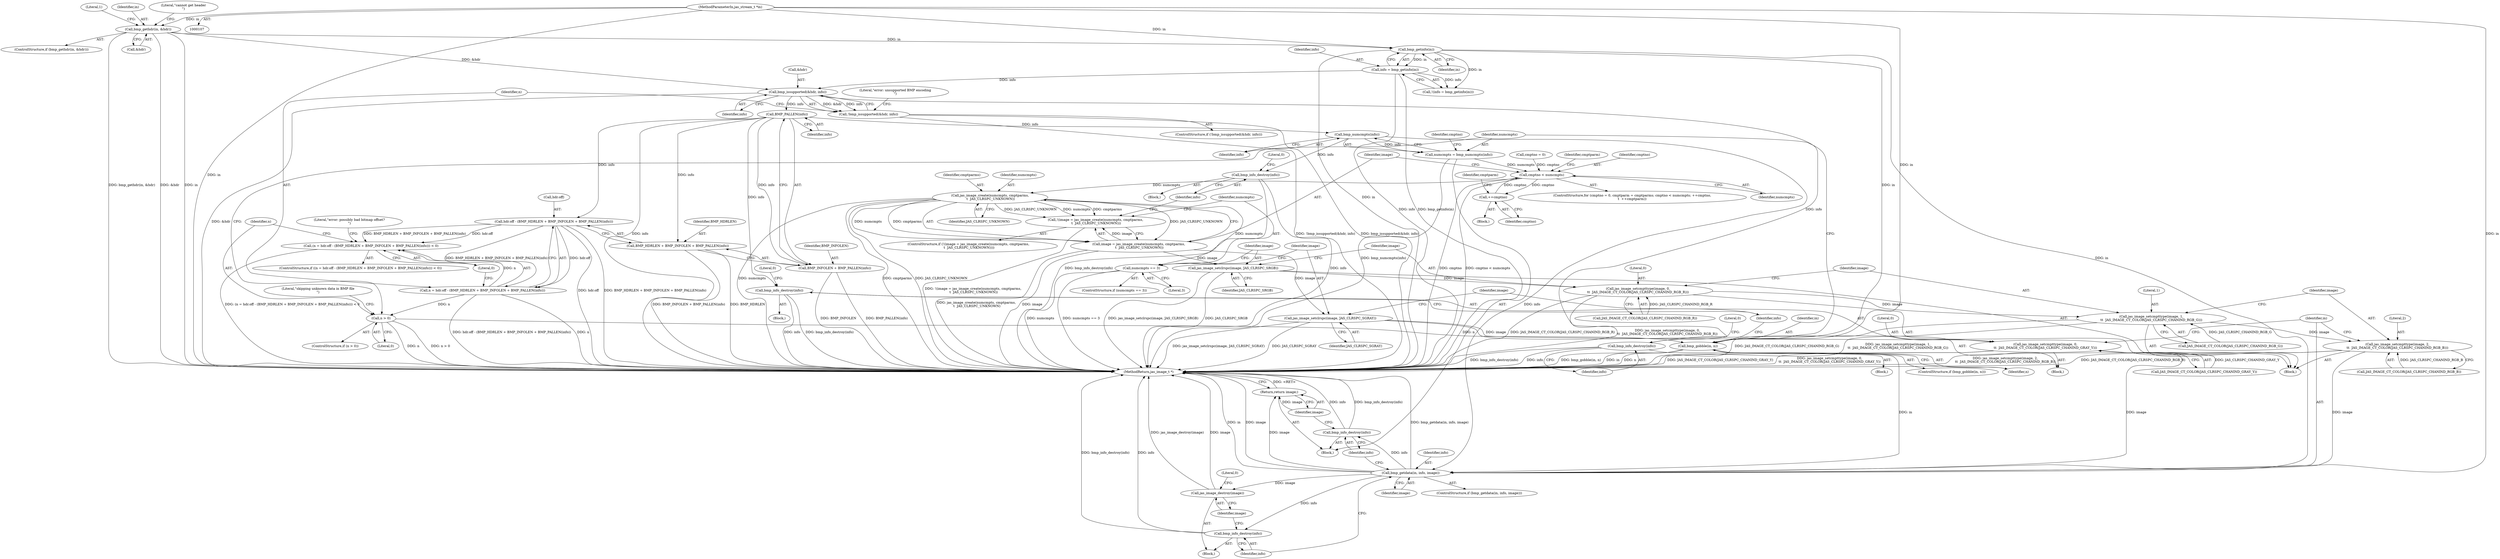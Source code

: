 digraph "1_jasper_5d66894d2313e3f3469f19066e149e08ff076698_0@pointer" {
"1000219" [label="(Call,bmp_issupported(&hdr, info))"];
"1000127" [label="(Call,bmp_gethdr(in, &hdr))"];
"1000108" [label="(MethodParameterIn,jas_stream_t *in)"];
"1000161" [label="(Call,info = bmp_getinfo(in))"];
"1000163" [label="(Call,bmp_getinfo(in))"];
"1000218" [label="(Call,!bmp_issupported(&hdr, info))"];
"1000226" [label="(Call,bmp_info_destroy(info))"];
"1000242" [label="(Call,BMP_PALLEN(info))"];
"1000234" [label="(Call,hdr.off - (BMP_HDRLEN + BMP_INFOLEN + BMP_PALLEN(info)))"];
"1000231" [label="(Call,(n = hdr.off - (BMP_HDRLEN + BMP_INFOLEN + BMP_PALLEN(info))) < 0)"];
"1000232" [label="(Call,n = hdr.off - (BMP_HDRLEN + BMP_INFOLEN + BMP_PALLEN(info)))"];
"1000251" [label="(Call,n > 0)"];
"1000258" [label="(Call,bmp_gobble(in, n))"];
"1000378" [label="(Call,bmp_getdata(in, info, image))"];
"1000383" [label="(Call,bmp_info_destroy(info))"];
"1000385" [label="(Call,jas_image_destroy(image))"];
"1000389" [label="(Call,bmp_info_destroy(info))"];
"1000391" [label="(Return,return image;)"];
"1000238" [label="(Call,BMP_HDRLEN + BMP_INFOLEN + BMP_PALLEN(info))"];
"1000240" [label="(Call,BMP_INFOLEN + BMP_PALLEN(info))"];
"1000262" [label="(Call,bmp_info_destroy(info))"];
"1000268" [label="(Call,bmp_numcmpts(info))"];
"1000266" [label="(Call,numcmpts = bmp_numcmpts(info))"];
"1000278" [label="(Call,cmptno < numcmpts)"];
"1000282" [label="(Call,++cmptno)"];
"1000335" [label="(Call,jas_image_create(numcmpts, cmptparms,\n \t  JAS_CLRSPC_UNKNOWN))"];
"1000332" [label="(Call,!(image = jas_image_create(numcmpts, cmptparms,\n \t  JAS_CLRSPC_UNKNOWN)))"];
"1000333" [label="(Call,image = jas_image_create(numcmpts, cmptparms,\n \t  JAS_CLRSPC_UNKNOWN))"];
"1000349" [label="(Call,jas_image_setclrspc(image, JAS_CLRSPC_SRGB))"];
"1000352" [label="(Call,jas_image_setcmpttype(image, 0,\n\t\t  JAS_IMAGE_CT_COLOR(JAS_CLRSPC_CHANIND_RGB_R)))"];
"1000357" [label="(Call,jas_image_setcmpttype(image, 1,\n\t\t  JAS_IMAGE_CT_COLOR(JAS_CLRSPC_CHANIND_RGB_G)))"];
"1000362" [label="(Call,jas_image_setcmpttype(image, 2,\n\t\t  JAS_IMAGE_CT_COLOR(JAS_CLRSPC_CHANIND_RGB_B)))"];
"1000369" [label="(Call,jas_image_setclrspc(image, JAS_CLRSPC_SGRAY))"];
"1000372" [label="(Call,jas_image_setcmpttype(image, 0,\n\t\t  JAS_IMAGE_CT_COLOR(JAS_CLRSPC_CHANIND_GRAY_Y)))"];
"1000345" [label="(Call,numcmpts == 3)"];
"1000340" [label="(Call,bmp_info_destroy(info))"];
"1000379" [label="(Identifier,in)"];
"1000360" [label="(Call,JAS_IMAGE_CT_COLOR(JAS_CLRSPC_CHANIND_RGB_G))"];
"1000339" [label="(Block,)"];
"1000242" [label="(Call,BMP_PALLEN(info))"];
"1000386" [label="(Identifier,image)"];
"1000333" [label="(Call,image = jas_image_create(numcmpts, cmptparms,\n \t  JAS_CLRSPC_UNKNOWN))"];
"1000332" [label="(Call,!(image = jas_image_create(numcmpts, cmptparms,\n \t  JAS_CLRSPC_UNKNOWN)))"];
"1000335" [label="(Call,jas_image_create(numcmpts, cmptparms,\n \t  JAS_CLRSPC_UNKNOWN))"];
"1000285" [label="(Identifier,cmptparm)"];
"1000265" [label="(Literal,0)"];
"1000258" [label="(Call,bmp_gobble(in, n))"];
"1000234" [label="(Call,hdr.off - (BMP_HDRLEN + BMP_INFOLEN + BMP_PALLEN(info)))"];
"1000382" [label="(Block,)"];
"1000364" [label="(Literal,2)"];
"1000163" [label="(Call,bmp_getinfo(in))"];
"1000346" [label="(Identifier,numcmpts)"];
"1000374" [label="(Literal,0)"];
"1000331" [label="(ControlStructure,if (!(image = jas_image_create(numcmpts, cmptparms,\n \t  JAS_CLRSPC_UNKNOWN))))"];
"1000281" [label="(Block,)"];
"1000373" [label="(Identifier,image)"];
"1000343" [label="(Literal,0)"];
"1000225" [label="(Literal,\"error: unsupported BMP encoding\n\")"];
"1000263" [label="(Identifier,info)"];
"1000362" [label="(Call,jas_image_setcmpttype(image, 2,\n\t\t  JAS_IMAGE_CT_COLOR(JAS_CLRSPC_CHANIND_RGB_B)))"];
"1000341" [label="(Identifier,info)"];
"1000351" [label="(Identifier,JAS_CLRSPC_SRGB)"];
"1000251" [label="(Call,n > 0)"];
"1000279" [label="(Identifier,cmptno)"];
"1000260" [label="(Identifier,n)"];
"1000133" [label="(Literal,\"cannot get header\n\")"];
"1000336" [label="(Identifier,numcmpts)"];
"1000347" [label="(Literal,3)"];
"1000256" [label="(Literal,\"skipping unknown data in BMP file\n\")"];
"1000219" [label="(Call,bmp_issupported(&hdr, info))"];
"1000283" [label="(Identifier,cmptno)"];
"1000240" [label="(Call,BMP_INFOLEN + BMP_PALLEN(info))"];
"1000278" [label="(Call,cmptno < numcmpts)"];
"1000393" [label="(MethodReturn,jas_image_t *)"];
"1000222" [label="(Identifier,info)"];
"1000352" [label="(Call,jas_image_setcmpttype(image, 0,\n\t\t  JAS_IMAGE_CT_COLOR(JAS_CLRSPC_CHANIND_RGB_R)))"];
"1000383" [label="(Call,bmp_info_destroy(info))"];
"1000164" [label="(Identifier,in)"];
"1000338" [label="(Identifier,JAS_CLRSPC_UNKNOWN)"];
"1000355" [label="(Call,JAS_IMAGE_CT_COLOR(JAS_CLRSPC_CHANIND_RGB_R))"];
"1000269" [label="(Identifier,info)"];
"1000226" [label="(Call,bmp_info_destroy(info))"];
"1000273" [label="(Identifier,cmptno)"];
"1000388" [label="(Literal,0)"];
"1000261" [label="(Block,)"];
"1000230" [label="(ControlStructure,if ((n = hdr.off - (BMP_HDRLEN + BMP_INFOLEN + BMP_PALLEN(info))) < 0))"];
"1000253" [label="(Literal,0)"];
"1000359" [label="(Literal,1)"];
"1000252" [label="(Identifier,n)"];
"1000108" [label="(MethodParameterIn,jas_stream_t *in)"];
"1000229" [label="(Literal,0)"];
"1000223" [label="(Block,)"];
"1000363" [label="(Identifier,image)"];
"1000349" [label="(Call,jas_image_setclrspc(image, JAS_CLRSPC_SRGB))"];
"1000377" [label="(ControlStructure,if (bmp_getdata(in, info, image)))"];
"1000110" [label="(Block,)"];
"1000371" [label="(Identifier,JAS_CLRSPC_SGRAY)"];
"1000262" [label="(Call,bmp_info_destroy(info))"];
"1000368" [label="(Block,)"];
"1000270" [label="(ControlStructure,for (cmptno = 0, cmptparm = cmptparms; cmptno < numcmpts; ++cmptno,\n\t  ++cmptparm))"];
"1000344" [label="(ControlStructure,if (numcmpts == 3))"];
"1000241" [label="(Identifier,BMP_INFOLEN)"];
"1000232" [label="(Call,n = hdr.off - (BMP_HDRLEN + BMP_INFOLEN + BMP_PALLEN(info)))"];
"1000372" [label="(Call,jas_image_setcmpttype(image, 0,\n\t\t  JAS_IMAGE_CT_COLOR(JAS_CLRSPC_CHANIND_GRAY_Y)))"];
"1000235" [label="(Call,hdr.off)"];
"1000161" [label="(Call,info = bmp_getinfo(in))"];
"1000340" [label="(Call,bmp_info_destroy(info))"];
"1000257" [label="(ControlStructure,if (bmp_gobble(in, n)))"];
"1000350" [label="(Identifier,image)"];
"1000354" [label="(Literal,0)"];
"1000137" [label="(Literal,1)"];
"1000282" [label="(Call,++cmptno)"];
"1000247" [label="(Literal,\"error: possibly bad bitmap offset?\n\")"];
"1000218" [label="(Call,!bmp_issupported(&hdr, info))"];
"1000162" [label="(Identifier,info)"];
"1000381" [label="(Identifier,image)"];
"1000357" [label="(Call,jas_image_setcmpttype(image, 1,\n\t\t  JAS_IMAGE_CT_COLOR(JAS_CLRSPC_CHANIND_RGB_G)))"];
"1000128" [label="(Identifier,in)"];
"1000358" [label="(Identifier,image)"];
"1000267" [label="(Identifier,numcmpts)"];
"1000238" [label="(Call,BMP_HDRLEN + BMP_INFOLEN + BMP_PALLEN(info))"];
"1000365" [label="(Call,JAS_IMAGE_CT_COLOR(JAS_CLRSPC_CHANIND_RGB_B))"];
"1000239" [label="(Identifier,BMP_HDRLEN)"];
"1000272" [label="(Call,cmptno = 0)"];
"1000280" [label="(Identifier,numcmpts)"];
"1000129" [label="(Call,&hdr)"];
"1000160" [label="(Call,!(info = bmp_getinfo(in)))"];
"1000369" [label="(Call,jas_image_setclrspc(image, JAS_CLRSPC_SGRAY))"];
"1000266" [label="(Call,numcmpts = bmp_numcmpts(info))"];
"1000268" [label="(Call,bmp_numcmpts(info))"];
"1000389" [label="(Call,bmp_info_destroy(info))"];
"1000348" [label="(Block,)"];
"1000334" [label="(Identifier,image)"];
"1000233" [label="(Identifier,n)"];
"1000353" [label="(Identifier,image)"];
"1000244" [label="(Literal,0)"];
"1000380" [label="(Identifier,info)"];
"1000250" [label="(ControlStructure,if (n > 0))"];
"1000385" [label="(Call,jas_image_destroy(image))"];
"1000126" [label="(ControlStructure,if (bmp_gethdr(in, &hdr)))"];
"1000243" [label="(Identifier,info)"];
"1000391" [label="(Return,return image;)"];
"1000127" [label="(Call,bmp_gethdr(in, &hdr))"];
"1000378" [label="(Call,bmp_getdata(in, info, image))"];
"1000384" [label="(Identifier,info)"];
"1000289" [label="(Identifier,cmptparm)"];
"1000227" [label="(Identifier,info)"];
"1000220" [label="(Call,&hdr)"];
"1000259" [label="(Identifier,in)"];
"1000390" [label="(Identifier,info)"];
"1000375" [label="(Call,JAS_IMAGE_CT_COLOR(JAS_CLRSPC_CHANIND_GRAY_Y))"];
"1000231" [label="(Call,(n = hdr.off - (BMP_HDRLEN + BMP_INFOLEN + BMP_PALLEN(info))) < 0)"];
"1000337" [label="(Identifier,cmptparms)"];
"1000345" [label="(Call,numcmpts == 3)"];
"1000392" [label="(Identifier,image)"];
"1000217" [label="(ControlStructure,if (!bmp_issupported(&hdr, info)))"];
"1000370" [label="(Identifier,image)"];
"1000219" -> "1000218"  [label="AST: "];
"1000219" -> "1000222"  [label="CFG: "];
"1000220" -> "1000219"  [label="AST: "];
"1000222" -> "1000219"  [label="AST: "];
"1000218" -> "1000219"  [label="CFG: "];
"1000219" -> "1000393"  [label="DDG: &hdr"];
"1000219" -> "1000218"  [label="DDG: &hdr"];
"1000219" -> "1000218"  [label="DDG: info"];
"1000127" -> "1000219"  [label="DDG: &hdr"];
"1000161" -> "1000219"  [label="DDG: info"];
"1000219" -> "1000226"  [label="DDG: info"];
"1000219" -> "1000242"  [label="DDG: info"];
"1000127" -> "1000126"  [label="AST: "];
"1000127" -> "1000129"  [label="CFG: "];
"1000128" -> "1000127"  [label="AST: "];
"1000129" -> "1000127"  [label="AST: "];
"1000133" -> "1000127"  [label="CFG: "];
"1000137" -> "1000127"  [label="CFG: "];
"1000127" -> "1000393"  [label="DDG: &hdr"];
"1000127" -> "1000393"  [label="DDG: bmp_gethdr(in, &hdr)"];
"1000127" -> "1000393"  [label="DDG: in"];
"1000108" -> "1000127"  [label="DDG: in"];
"1000127" -> "1000163"  [label="DDG: in"];
"1000108" -> "1000107"  [label="AST: "];
"1000108" -> "1000393"  [label="DDG: in"];
"1000108" -> "1000163"  [label="DDG: in"];
"1000108" -> "1000258"  [label="DDG: in"];
"1000108" -> "1000378"  [label="DDG: in"];
"1000161" -> "1000160"  [label="AST: "];
"1000161" -> "1000163"  [label="CFG: "];
"1000162" -> "1000161"  [label="AST: "];
"1000163" -> "1000161"  [label="AST: "];
"1000160" -> "1000161"  [label="CFG: "];
"1000161" -> "1000393"  [label="DDG: bmp_getinfo(in)"];
"1000161" -> "1000393"  [label="DDG: info"];
"1000161" -> "1000160"  [label="DDG: info"];
"1000163" -> "1000161"  [label="DDG: in"];
"1000163" -> "1000164"  [label="CFG: "];
"1000164" -> "1000163"  [label="AST: "];
"1000163" -> "1000393"  [label="DDG: in"];
"1000163" -> "1000160"  [label="DDG: in"];
"1000163" -> "1000258"  [label="DDG: in"];
"1000163" -> "1000378"  [label="DDG: in"];
"1000218" -> "1000217"  [label="AST: "];
"1000225" -> "1000218"  [label="CFG: "];
"1000233" -> "1000218"  [label="CFG: "];
"1000218" -> "1000393"  [label="DDG: bmp_issupported(&hdr, info)"];
"1000218" -> "1000393"  [label="DDG: !bmp_issupported(&hdr, info)"];
"1000226" -> "1000223"  [label="AST: "];
"1000226" -> "1000227"  [label="CFG: "];
"1000227" -> "1000226"  [label="AST: "];
"1000229" -> "1000226"  [label="CFG: "];
"1000226" -> "1000393"  [label="DDG: info"];
"1000226" -> "1000393"  [label="DDG: bmp_info_destroy(info)"];
"1000242" -> "1000240"  [label="AST: "];
"1000242" -> "1000243"  [label="CFG: "];
"1000243" -> "1000242"  [label="AST: "];
"1000240" -> "1000242"  [label="CFG: "];
"1000242" -> "1000393"  [label="DDG: info"];
"1000242" -> "1000234"  [label="DDG: info"];
"1000242" -> "1000238"  [label="DDG: info"];
"1000242" -> "1000240"  [label="DDG: info"];
"1000242" -> "1000262"  [label="DDG: info"];
"1000242" -> "1000268"  [label="DDG: info"];
"1000234" -> "1000232"  [label="AST: "];
"1000234" -> "1000238"  [label="CFG: "];
"1000235" -> "1000234"  [label="AST: "];
"1000238" -> "1000234"  [label="AST: "];
"1000232" -> "1000234"  [label="CFG: "];
"1000234" -> "1000393"  [label="DDG: hdr.off"];
"1000234" -> "1000393"  [label="DDG: BMP_HDRLEN + BMP_INFOLEN + BMP_PALLEN(info)"];
"1000234" -> "1000231"  [label="DDG: hdr.off"];
"1000234" -> "1000231"  [label="DDG: BMP_HDRLEN + BMP_INFOLEN + BMP_PALLEN(info)"];
"1000234" -> "1000232"  [label="DDG: hdr.off"];
"1000234" -> "1000232"  [label="DDG: BMP_HDRLEN + BMP_INFOLEN + BMP_PALLEN(info)"];
"1000231" -> "1000230"  [label="AST: "];
"1000231" -> "1000244"  [label="CFG: "];
"1000232" -> "1000231"  [label="AST: "];
"1000244" -> "1000231"  [label="AST: "];
"1000247" -> "1000231"  [label="CFG: "];
"1000252" -> "1000231"  [label="CFG: "];
"1000231" -> "1000393"  [label="DDG: (n = hdr.off - (BMP_HDRLEN + BMP_INFOLEN + BMP_PALLEN(info))) < 0"];
"1000232" -> "1000231"  [label="DDG: n"];
"1000233" -> "1000232"  [label="AST: "];
"1000244" -> "1000232"  [label="CFG: "];
"1000232" -> "1000393"  [label="DDG: n"];
"1000232" -> "1000393"  [label="DDG: hdr.off - (BMP_HDRLEN + BMP_INFOLEN + BMP_PALLEN(info))"];
"1000232" -> "1000251"  [label="DDG: n"];
"1000251" -> "1000250"  [label="AST: "];
"1000251" -> "1000253"  [label="CFG: "];
"1000252" -> "1000251"  [label="AST: "];
"1000253" -> "1000251"  [label="AST: "];
"1000256" -> "1000251"  [label="CFG: "];
"1000267" -> "1000251"  [label="CFG: "];
"1000251" -> "1000393"  [label="DDG: n > 0"];
"1000251" -> "1000393"  [label="DDG: n"];
"1000251" -> "1000258"  [label="DDG: n"];
"1000258" -> "1000257"  [label="AST: "];
"1000258" -> "1000260"  [label="CFG: "];
"1000259" -> "1000258"  [label="AST: "];
"1000260" -> "1000258"  [label="AST: "];
"1000263" -> "1000258"  [label="CFG: "];
"1000267" -> "1000258"  [label="CFG: "];
"1000258" -> "1000393"  [label="DDG: bmp_gobble(in, n)"];
"1000258" -> "1000393"  [label="DDG: in"];
"1000258" -> "1000393"  [label="DDG: n"];
"1000258" -> "1000378"  [label="DDG: in"];
"1000378" -> "1000377"  [label="AST: "];
"1000378" -> "1000381"  [label="CFG: "];
"1000379" -> "1000378"  [label="AST: "];
"1000380" -> "1000378"  [label="AST: "];
"1000381" -> "1000378"  [label="AST: "];
"1000384" -> "1000378"  [label="CFG: "];
"1000390" -> "1000378"  [label="CFG: "];
"1000378" -> "1000393"  [label="DDG: in"];
"1000378" -> "1000393"  [label="DDG: bmp_getdata(in, info, image)"];
"1000378" -> "1000393"  [label="DDG: image"];
"1000268" -> "1000378"  [label="DDG: info"];
"1000372" -> "1000378"  [label="DDG: image"];
"1000362" -> "1000378"  [label="DDG: image"];
"1000378" -> "1000383"  [label="DDG: info"];
"1000378" -> "1000385"  [label="DDG: image"];
"1000378" -> "1000389"  [label="DDG: info"];
"1000378" -> "1000391"  [label="DDG: image"];
"1000383" -> "1000382"  [label="AST: "];
"1000383" -> "1000384"  [label="CFG: "];
"1000384" -> "1000383"  [label="AST: "];
"1000386" -> "1000383"  [label="CFG: "];
"1000383" -> "1000393"  [label="DDG: bmp_info_destroy(info)"];
"1000383" -> "1000393"  [label="DDG: info"];
"1000385" -> "1000382"  [label="AST: "];
"1000385" -> "1000386"  [label="CFG: "];
"1000386" -> "1000385"  [label="AST: "];
"1000388" -> "1000385"  [label="CFG: "];
"1000385" -> "1000393"  [label="DDG: image"];
"1000385" -> "1000393"  [label="DDG: jas_image_destroy(image)"];
"1000389" -> "1000110"  [label="AST: "];
"1000389" -> "1000390"  [label="CFG: "];
"1000390" -> "1000389"  [label="AST: "];
"1000392" -> "1000389"  [label="CFG: "];
"1000389" -> "1000393"  [label="DDG: bmp_info_destroy(info)"];
"1000389" -> "1000393"  [label="DDG: info"];
"1000391" -> "1000110"  [label="AST: "];
"1000391" -> "1000392"  [label="CFG: "];
"1000392" -> "1000391"  [label="AST: "];
"1000393" -> "1000391"  [label="CFG: "];
"1000391" -> "1000393"  [label="DDG: <RET>"];
"1000392" -> "1000391"  [label="DDG: image"];
"1000238" -> "1000240"  [label="CFG: "];
"1000239" -> "1000238"  [label="AST: "];
"1000240" -> "1000238"  [label="AST: "];
"1000238" -> "1000393"  [label="DDG: BMP_HDRLEN"];
"1000238" -> "1000393"  [label="DDG: BMP_INFOLEN + BMP_PALLEN(info)"];
"1000241" -> "1000240"  [label="AST: "];
"1000240" -> "1000393"  [label="DDG: BMP_PALLEN(info)"];
"1000240" -> "1000393"  [label="DDG: BMP_INFOLEN"];
"1000262" -> "1000261"  [label="AST: "];
"1000262" -> "1000263"  [label="CFG: "];
"1000263" -> "1000262"  [label="AST: "];
"1000265" -> "1000262"  [label="CFG: "];
"1000262" -> "1000393"  [label="DDG: info"];
"1000262" -> "1000393"  [label="DDG: bmp_info_destroy(info)"];
"1000268" -> "1000266"  [label="AST: "];
"1000268" -> "1000269"  [label="CFG: "];
"1000269" -> "1000268"  [label="AST: "];
"1000266" -> "1000268"  [label="CFG: "];
"1000268" -> "1000266"  [label="DDG: info"];
"1000268" -> "1000340"  [label="DDG: info"];
"1000266" -> "1000110"  [label="AST: "];
"1000267" -> "1000266"  [label="AST: "];
"1000273" -> "1000266"  [label="CFG: "];
"1000266" -> "1000393"  [label="DDG: bmp_numcmpts(info)"];
"1000266" -> "1000278"  [label="DDG: numcmpts"];
"1000278" -> "1000270"  [label="AST: "];
"1000278" -> "1000280"  [label="CFG: "];
"1000279" -> "1000278"  [label="AST: "];
"1000280" -> "1000278"  [label="AST: "];
"1000289" -> "1000278"  [label="CFG: "];
"1000334" -> "1000278"  [label="CFG: "];
"1000278" -> "1000393"  [label="DDG: cmptno < numcmpts"];
"1000278" -> "1000393"  [label="DDG: cmptno"];
"1000272" -> "1000278"  [label="DDG: cmptno"];
"1000282" -> "1000278"  [label="DDG: cmptno"];
"1000278" -> "1000282"  [label="DDG: cmptno"];
"1000278" -> "1000335"  [label="DDG: numcmpts"];
"1000282" -> "1000281"  [label="AST: "];
"1000282" -> "1000283"  [label="CFG: "];
"1000283" -> "1000282"  [label="AST: "];
"1000285" -> "1000282"  [label="CFG: "];
"1000335" -> "1000333"  [label="AST: "];
"1000335" -> "1000338"  [label="CFG: "];
"1000336" -> "1000335"  [label="AST: "];
"1000337" -> "1000335"  [label="AST: "];
"1000338" -> "1000335"  [label="AST: "];
"1000333" -> "1000335"  [label="CFG: "];
"1000335" -> "1000393"  [label="DDG: numcmpts"];
"1000335" -> "1000393"  [label="DDG: JAS_CLRSPC_UNKNOWN"];
"1000335" -> "1000393"  [label="DDG: cmptparms"];
"1000335" -> "1000332"  [label="DDG: numcmpts"];
"1000335" -> "1000332"  [label="DDG: cmptparms"];
"1000335" -> "1000332"  [label="DDG: JAS_CLRSPC_UNKNOWN"];
"1000335" -> "1000333"  [label="DDG: numcmpts"];
"1000335" -> "1000333"  [label="DDG: cmptparms"];
"1000335" -> "1000333"  [label="DDG: JAS_CLRSPC_UNKNOWN"];
"1000335" -> "1000345"  [label="DDG: numcmpts"];
"1000332" -> "1000331"  [label="AST: "];
"1000332" -> "1000333"  [label="CFG: "];
"1000333" -> "1000332"  [label="AST: "];
"1000341" -> "1000332"  [label="CFG: "];
"1000346" -> "1000332"  [label="CFG: "];
"1000332" -> "1000393"  [label="DDG: !(image = jas_image_create(numcmpts, cmptparms,\n \t  JAS_CLRSPC_UNKNOWN))"];
"1000333" -> "1000332"  [label="DDG: image"];
"1000334" -> "1000333"  [label="AST: "];
"1000333" -> "1000393"  [label="DDG: image"];
"1000333" -> "1000393"  [label="DDG: jas_image_create(numcmpts, cmptparms,\n \t  JAS_CLRSPC_UNKNOWN)"];
"1000333" -> "1000349"  [label="DDG: image"];
"1000333" -> "1000369"  [label="DDG: image"];
"1000349" -> "1000348"  [label="AST: "];
"1000349" -> "1000351"  [label="CFG: "];
"1000350" -> "1000349"  [label="AST: "];
"1000351" -> "1000349"  [label="AST: "];
"1000353" -> "1000349"  [label="CFG: "];
"1000349" -> "1000393"  [label="DDG: jas_image_setclrspc(image, JAS_CLRSPC_SRGB)"];
"1000349" -> "1000393"  [label="DDG: JAS_CLRSPC_SRGB"];
"1000349" -> "1000352"  [label="DDG: image"];
"1000352" -> "1000348"  [label="AST: "];
"1000352" -> "1000355"  [label="CFG: "];
"1000353" -> "1000352"  [label="AST: "];
"1000354" -> "1000352"  [label="AST: "];
"1000355" -> "1000352"  [label="AST: "];
"1000358" -> "1000352"  [label="CFG: "];
"1000352" -> "1000393"  [label="DDG: jas_image_setcmpttype(image, 0,\n\t\t  JAS_IMAGE_CT_COLOR(JAS_CLRSPC_CHANIND_RGB_R))"];
"1000352" -> "1000393"  [label="DDG: JAS_IMAGE_CT_COLOR(JAS_CLRSPC_CHANIND_RGB_R)"];
"1000355" -> "1000352"  [label="DDG: JAS_CLRSPC_CHANIND_RGB_R"];
"1000352" -> "1000357"  [label="DDG: image"];
"1000357" -> "1000348"  [label="AST: "];
"1000357" -> "1000360"  [label="CFG: "];
"1000358" -> "1000357"  [label="AST: "];
"1000359" -> "1000357"  [label="AST: "];
"1000360" -> "1000357"  [label="AST: "];
"1000363" -> "1000357"  [label="CFG: "];
"1000357" -> "1000393"  [label="DDG: jas_image_setcmpttype(image, 1,\n\t\t  JAS_IMAGE_CT_COLOR(JAS_CLRSPC_CHANIND_RGB_G))"];
"1000357" -> "1000393"  [label="DDG: JAS_IMAGE_CT_COLOR(JAS_CLRSPC_CHANIND_RGB_G)"];
"1000360" -> "1000357"  [label="DDG: JAS_CLRSPC_CHANIND_RGB_G"];
"1000357" -> "1000362"  [label="DDG: image"];
"1000362" -> "1000348"  [label="AST: "];
"1000362" -> "1000365"  [label="CFG: "];
"1000363" -> "1000362"  [label="AST: "];
"1000364" -> "1000362"  [label="AST: "];
"1000365" -> "1000362"  [label="AST: "];
"1000379" -> "1000362"  [label="CFG: "];
"1000362" -> "1000393"  [label="DDG: JAS_IMAGE_CT_COLOR(JAS_CLRSPC_CHANIND_RGB_B)"];
"1000362" -> "1000393"  [label="DDG: jas_image_setcmpttype(image, 2,\n\t\t  JAS_IMAGE_CT_COLOR(JAS_CLRSPC_CHANIND_RGB_B))"];
"1000365" -> "1000362"  [label="DDG: JAS_CLRSPC_CHANIND_RGB_B"];
"1000369" -> "1000368"  [label="AST: "];
"1000369" -> "1000371"  [label="CFG: "];
"1000370" -> "1000369"  [label="AST: "];
"1000371" -> "1000369"  [label="AST: "];
"1000373" -> "1000369"  [label="CFG: "];
"1000369" -> "1000393"  [label="DDG: jas_image_setclrspc(image, JAS_CLRSPC_SGRAY)"];
"1000369" -> "1000393"  [label="DDG: JAS_CLRSPC_SGRAY"];
"1000369" -> "1000372"  [label="DDG: image"];
"1000372" -> "1000368"  [label="AST: "];
"1000372" -> "1000375"  [label="CFG: "];
"1000373" -> "1000372"  [label="AST: "];
"1000374" -> "1000372"  [label="AST: "];
"1000375" -> "1000372"  [label="AST: "];
"1000379" -> "1000372"  [label="CFG: "];
"1000372" -> "1000393"  [label="DDG: jas_image_setcmpttype(image, 0,\n\t\t  JAS_IMAGE_CT_COLOR(JAS_CLRSPC_CHANIND_GRAY_Y))"];
"1000372" -> "1000393"  [label="DDG: JAS_IMAGE_CT_COLOR(JAS_CLRSPC_CHANIND_GRAY_Y)"];
"1000375" -> "1000372"  [label="DDG: JAS_CLRSPC_CHANIND_GRAY_Y"];
"1000345" -> "1000344"  [label="AST: "];
"1000345" -> "1000347"  [label="CFG: "];
"1000346" -> "1000345"  [label="AST: "];
"1000347" -> "1000345"  [label="AST: "];
"1000350" -> "1000345"  [label="CFG: "];
"1000370" -> "1000345"  [label="CFG: "];
"1000345" -> "1000393"  [label="DDG: numcmpts"];
"1000345" -> "1000393"  [label="DDG: numcmpts == 3"];
"1000340" -> "1000339"  [label="AST: "];
"1000340" -> "1000341"  [label="CFG: "];
"1000341" -> "1000340"  [label="AST: "];
"1000343" -> "1000340"  [label="CFG: "];
"1000340" -> "1000393"  [label="DDG: bmp_info_destroy(info)"];
"1000340" -> "1000393"  [label="DDG: info"];
}

